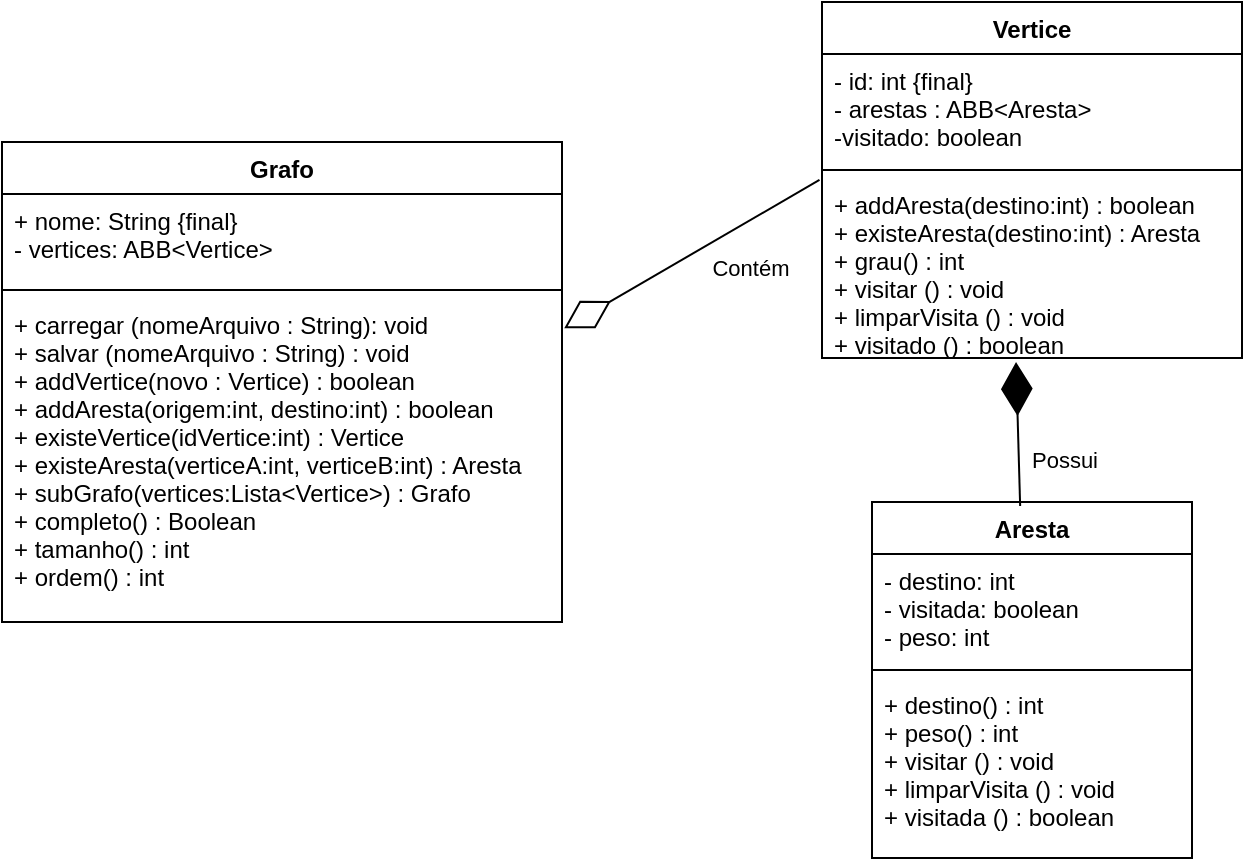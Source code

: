 <mxfile version="20.3.0" type="device"><diagram id="C5RBs43oDa-KdzZeNtuy" name="Page-1"><mxGraphModel dx="700" dy="818" grid="1" gridSize="10" guides="1" tooltips="1" connect="1" arrows="1" fold="1" page="1" pageScale="1" pageWidth="827" pageHeight="1169" math="0" shadow="0"><root><mxCell id="WIyWlLk6GJQsqaUBKTNV-0"/><mxCell id="WIyWlLk6GJQsqaUBKTNV-1" parent="WIyWlLk6GJQsqaUBKTNV-0"/><mxCell id="Fri2QK8UvAn3s0wxWQ6a-9" value="" style="endArrow=diamondThin;endFill=0;endSize=24;html=1;rounded=0;exitX=-0.006;exitY=0.011;exitDx=0;exitDy=0;entryX=1.004;entryY=0.093;entryDx=0;entryDy=0;entryPerimeter=0;exitPerimeter=0;" edge="1" parent="WIyWlLk6GJQsqaUBKTNV-1" source="Fri2QK8UvAn3s0wxWQ6a-27" target="Fri2QK8UvAn3s0wxWQ6a-18"><mxGeometry width="160" relative="1" as="geometry"><mxPoint x="560" y="120" as="sourcePoint"/><mxPoint x="380.0" y="131.96" as="targetPoint"/></mxGeometry></mxCell><mxCell id="Fri2QK8UvAn3s0wxWQ6a-10" value="Contém" style="edgeLabel;html=1;align=center;verticalAlign=middle;resizable=0;points=[];" vertex="1" connectable="0" parent="Fri2QK8UvAn3s0wxWQ6a-9"><mxGeometry x="-0.206" y="2" relative="1" as="geometry"><mxPoint x="15" y="13" as="offset"/></mxGeometry></mxCell><mxCell id="Fri2QK8UvAn3s0wxWQ6a-15" value="Grafo" style="swimlane;fontStyle=1;align=center;verticalAlign=top;childLayout=stackLayout;horizontal=1;startSize=26;horizontalStack=0;resizeParent=1;resizeParentMax=0;resizeLast=0;collapsible=1;marginBottom=0;" vertex="1" parent="WIyWlLk6GJQsqaUBKTNV-1"><mxGeometry x="40" y="120" width="280" height="240" as="geometry"/></mxCell><mxCell id="Fri2QK8UvAn3s0wxWQ6a-16" value="+ nome: String {final}&#10;- vertices: ABB&lt;Vertice&gt;" style="text;strokeColor=none;fillColor=none;align=left;verticalAlign=top;spacingLeft=4;spacingRight=4;overflow=hidden;rotatable=0;points=[[0,0.5],[1,0.5]];portConstraint=eastwest;" vertex="1" parent="Fri2QK8UvAn3s0wxWQ6a-15"><mxGeometry y="26" width="280" height="44" as="geometry"/></mxCell><mxCell id="Fri2QK8UvAn3s0wxWQ6a-17" value="" style="line;strokeWidth=1;fillColor=none;align=left;verticalAlign=middle;spacingTop=-1;spacingLeft=3;spacingRight=3;rotatable=0;labelPosition=right;points=[];portConstraint=eastwest;strokeColor=inherit;" vertex="1" parent="Fri2QK8UvAn3s0wxWQ6a-15"><mxGeometry y="70" width="280" height="8" as="geometry"/></mxCell><mxCell id="Fri2QK8UvAn3s0wxWQ6a-18" value="+ carregar (nomeArquivo : String): void&#10;+ salvar (nomeArquivo : String) : void&#10;+ addVertice(novo : Vertice) : boolean&#10;+ addAresta(origem:int, destino:int) : boolean&#10;+ existeVertice(idVertice:int) : Vertice&#10;+ existeAresta(verticeA:int, verticeB:int) : Aresta&#10;+ subGrafo(vertices:Lista&lt;Vertice&gt;) : Grafo&#10;+ completo() : Boolean&#10;+ tamanho() : int&#10;+ ordem() : int&#10;" style="text;strokeColor=none;fillColor=none;align=left;verticalAlign=top;spacingLeft=4;spacingRight=4;overflow=hidden;rotatable=0;points=[[0,0.5],[1,0.5]];portConstraint=eastwest;" vertex="1" parent="Fri2QK8UvAn3s0wxWQ6a-15"><mxGeometry y="78" width="280" height="162" as="geometry"/></mxCell><mxCell id="Fri2QK8UvAn3s0wxWQ6a-20" value="Aresta" style="swimlane;fontStyle=1;align=center;verticalAlign=top;childLayout=stackLayout;horizontal=1;startSize=26;horizontalStack=0;resizeParent=1;resizeParentMax=0;resizeLast=0;collapsible=1;marginBottom=0;" vertex="1" parent="WIyWlLk6GJQsqaUBKTNV-1"><mxGeometry x="475" y="300" width="160" height="178" as="geometry"/></mxCell><mxCell id="Fri2QK8UvAn3s0wxWQ6a-21" value="- destino: int&#10;- visitada: boolean&#10;- peso: int" style="text;strokeColor=none;fillColor=none;align=left;verticalAlign=top;spacingLeft=4;spacingRight=4;overflow=hidden;rotatable=0;points=[[0,0.5],[1,0.5]];portConstraint=eastwest;" vertex="1" parent="Fri2QK8UvAn3s0wxWQ6a-20"><mxGeometry y="26" width="160" height="54" as="geometry"/></mxCell><mxCell id="Fri2QK8UvAn3s0wxWQ6a-22" value="" style="line;strokeWidth=1;fillColor=none;align=left;verticalAlign=middle;spacingTop=-1;spacingLeft=3;spacingRight=3;rotatable=0;labelPosition=right;points=[];portConstraint=eastwest;strokeColor=inherit;" vertex="1" parent="Fri2QK8UvAn3s0wxWQ6a-20"><mxGeometry y="80" width="160" height="8" as="geometry"/></mxCell><mxCell id="Fri2QK8UvAn3s0wxWQ6a-23" value="+ destino() : int&#10;+ peso() : int&#10;+ visitar () : void&#10;+ limparVisita () : void&#10;+ visitada () : boolean&#10;&#10;" style="text;strokeColor=none;fillColor=none;align=left;verticalAlign=top;spacingLeft=4;spacingRight=4;overflow=hidden;rotatable=0;points=[[0,0.5],[1,0.5]];portConstraint=eastwest;" vertex="1" parent="Fri2QK8UvAn3s0wxWQ6a-20"><mxGeometry y="88" width="160" height="90" as="geometry"/></mxCell><mxCell id="Fri2QK8UvAn3s0wxWQ6a-24" value="Vertice" style="swimlane;fontStyle=1;align=center;verticalAlign=top;childLayout=stackLayout;horizontal=1;startSize=26;horizontalStack=0;resizeParent=1;resizeParentMax=0;resizeLast=0;collapsible=1;marginBottom=0;" vertex="1" parent="WIyWlLk6GJQsqaUBKTNV-1"><mxGeometry x="450" y="50" width="210" height="178" as="geometry"/></mxCell><mxCell id="Fri2QK8UvAn3s0wxWQ6a-25" value="- id: int {final}&#10;- arestas : ABB&lt;Aresta&gt;&#10;-visitado: boolean" style="text;strokeColor=none;fillColor=none;align=left;verticalAlign=top;spacingLeft=4;spacingRight=4;overflow=hidden;rotatable=0;points=[[0,0.5],[1,0.5]];portConstraint=eastwest;" vertex="1" parent="Fri2QK8UvAn3s0wxWQ6a-24"><mxGeometry y="26" width="210" height="54" as="geometry"/></mxCell><mxCell id="Fri2QK8UvAn3s0wxWQ6a-26" value="" style="line;strokeWidth=1;fillColor=none;align=left;verticalAlign=middle;spacingTop=-1;spacingLeft=3;spacingRight=3;rotatable=0;labelPosition=right;points=[];portConstraint=eastwest;strokeColor=inherit;" vertex="1" parent="Fri2QK8UvAn3s0wxWQ6a-24"><mxGeometry y="80" width="210" height="8" as="geometry"/></mxCell><mxCell id="Fri2QK8UvAn3s0wxWQ6a-27" value="+ addAresta(destino:int) : boolean&#10;+ existeAresta(destino:int) : Aresta&#10;+ grau() : int&#10;+ visitar () : void&#10;+ limparVisita () : void&#10;+ visitado () : boolean&#10;&#10;&#10;&#10;" style="text;strokeColor=none;fillColor=none;align=left;verticalAlign=top;spacingLeft=4;spacingRight=4;overflow=hidden;rotatable=0;points=[[0,0.5],[1,0.5]];portConstraint=eastwest;" vertex="1" parent="Fri2QK8UvAn3s0wxWQ6a-24"><mxGeometry y="88" width="210" height="90" as="geometry"/></mxCell><mxCell id="Fri2QK8UvAn3s0wxWQ6a-29" value="" style="endArrow=diamondThin;endFill=1;endSize=24;html=1;rounded=0;entryX=0.462;entryY=1.022;entryDx=0;entryDy=0;entryPerimeter=0;exitX=0.463;exitY=0.011;exitDx=0;exitDy=0;exitPerimeter=0;" edge="1" parent="WIyWlLk6GJQsqaUBKTNV-1" source="Fri2QK8UvAn3s0wxWQ6a-20" target="Fri2QK8UvAn3s0wxWQ6a-27"><mxGeometry width="160" relative="1" as="geometry"><mxPoint x="290" y="420" as="sourcePoint"/><mxPoint x="450" y="420" as="targetPoint"/></mxGeometry></mxCell><mxCell id="Fri2QK8UvAn3s0wxWQ6a-30" value="Possui" style="edgeLabel;html=1;align=center;verticalAlign=middle;resizable=0;points=[];" vertex="1" connectable="0" parent="Fri2QK8UvAn3s0wxWQ6a-29"><mxGeometry x="-0.309" y="-3" relative="1" as="geometry"><mxPoint x="19" y="2" as="offset"/></mxGeometry></mxCell></root></mxGraphModel></diagram></mxfile>